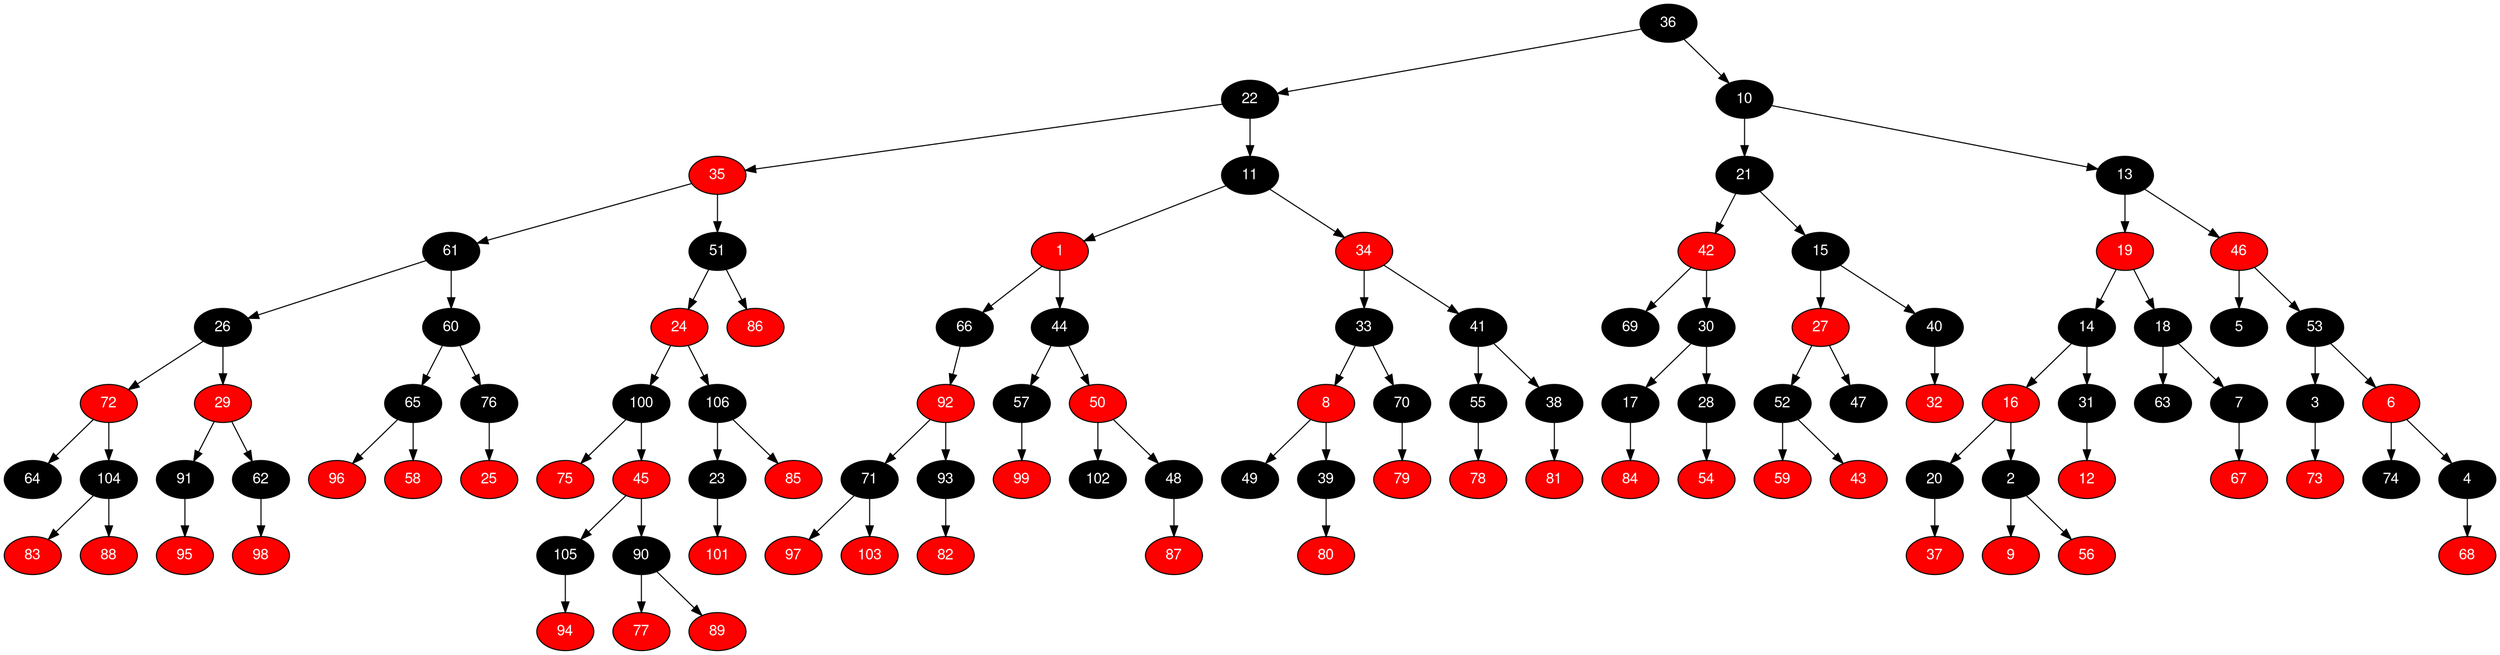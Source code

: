 digraph RB_Teste {
	node [fontname="Helvetica,Arial,sans-serif" style="filled"]
	edge [fontname="Helvetica,Arial,sans-serif" color="black"]

	{
		node [fillcolor=" black" fontcolor=" white"] 36 
		node [fillcolor=" black" fontcolor=" white"] 22 
		node [fillcolor=" red" fontcolor=" white"] 35 
		node [fillcolor=" black" fontcolor=" white"] 61 
		node [fillcolor=" black" fontcolor=" white"] 26 
		node [fillcolor=" red" fontcolor=" white"] 72 
		node [fillcolor=" black" fontcolor=" white"] 64 
		node [fillcolor=" black" fontcolor=" white"] 104 
		node [fillcolor=" red" fontcolor=" white"] 83 
		node [fillcolor=" red" fontcolor=" white"] 88 
		node [fillcolor=" red" fontcolor=" white"] 29 
		node [fillcolor=" black" fontcolor=" white"] 91 
		node [fillcolor=" red" fontcolor=" white"] 95 
		node [fillcolor=" black" fontcolor=" white"] 62 
		node [fillcolor=" red" fontcolor=" white"] 98 
		node [fillcolor=" black" fontcolor=" white"] 60 
		node [fillcolor=" black" fontcolor=" white"] 65 
		node [fillcolor=" red" fontcolor=" white"] 96 
		node [fillcolor=" red" fontcolor=" white"] 58 
		node [fillcolor=" black" fontcolor=" white"] 76 
		node [fillcolor=" red" fontcolor=" white"] 25 
		node [fillcolor=" black" fontcolor=" white"] 51 
		node [fillcolor=" red" fontcolor=" white"] 24 
		node [fillcolor=" black" fontcolor=" white"] 100 
		node [fillcolor=" red" fontcolor=" white"] 75 
		node [fillcolor=" red" fontcolor=" white"] 45 
		node [fillcolor=" black" fontcolor=" white"] 105 
		node [fillcolor=" red" fontcolor=" white"] 94 
		node [fillcolor=" black" fontcolor=" white"] 90 
		node [fillcolor=" red" fontcolor=" white"] 77 
		node [fillcolor=" red" fontcolor=" white"] 89 
		node [fillcolor=" black" fontcolor=" white"] 106 
		node [fillcolor=" black" fontcolor=" white"] 23 
		node [fillcolor=" red" fontcolor=" white"] 101 
		node [fillcolor=" red" fontcolor=" white"] 85 
		node [fillcolor=" red" fontcolor=" white"] 86 
		node [fillcolor=" black" fontcolor=" white"] 11 
		node [fillcolor=" red" fontcolor=" white"] 1 
		node [fillcolor=" black" fontcolor=" white"] 66 
		node [fillcolor=" red" fontcolor=" white"] 92 
		node [fillcolor=" black" fontcolor=" white"] 71 
		node [fillcolor=" red" fontcolor=" white"] 97 
		node [fillcolor=" red" fontcolor=" white"] 103 
		node [fillcolor=" black" fontcolor=" white"] 93 
		node [fillcolor=" red" fontcolor=" white"] 82 
		node [fillcolor=" black" fontcolor=" white"] 44 
		node [fillcolor=" black" fontcolor=" white"] 57 
		node [fillcolor=" red" fontcolor=" white"] 99 
		node [fillcolor=" red" fontcolor=" white"] 50 
		node [fillcolor=" black" fontcolor=" white"] 102 
		node [fillcolor=" black" fontcolor=" white"] 48 
		node [fillcolor=" red" fontcolor=" white"] 87 
		node [fillcolor=" red" fontcolor=" white"] 34 
		node [fillcolor=" black" fontcolor=" white"] 33 
		node [fillcolor=" red" fontcolor=" white"] 8 
		node [fillcolor=" black" fontcolor=" white"] 49 
		node [fillcolor=" black" fontcolor=" white"] 39 
		node [fillcolor=" red" fontcolor=" white"] 80 
		node [fillcolor=" black" fontcolor=" white"] 70 
		node [fillcolor=" red" fontcolor=" white"] 79 
		node [fillcolor=" black" fontcolor=" white"] 41 
		node [fillcolor=" black" fontcolor=" white"] 55 
		node [fillcolor=" red" fontcolor=" white"] 78 
		node [fillcolor=" black" fontcolor=" white"] 38 
		node [fillcolor=" red" fontcolor=" white"] 81 
		node [fillcolor=" black" fontcolor=" white"] 10 
		node [fillcolor=" black" fontcolor=" white"] 21 
		node [fillcolor=" red" fontcolor=" white"] 42 
		node [fillcolor=" black" fontcolor=" white"] 69 
		node [fillcolor=" black" fontcolor=" white"] 30 
		node [fillcolor=" black" fontcolor=" white"] 17 
		node [fillcolor=" red" fontcolor=" white"] 84 
		node [fillcolor=" black" fontcolor=" white"] 28 
		node [fillcolor=" red" fontcolor=" white"] 54 
		node [fillcolor=" black" fontcolor=" white"] 15 
		node [fillcolor=" red" fontcolor=" white"] 27 
		node [fillcolor=" black" fontcolor=" white"] 52 
		node [fillcolor=" red" fontcolor=" white"] 59 
		node [fillcolor=" red" fontcolor=" white"] 43 
		node [fillcolor=" black" fontcolor=" white"] 47 
		node [fillcolor=" black" fontcolor=" white"] 40 
		node [fillcolor=" red" fontcolor=" white"] 32 
		node [fillcolor=" black" fontcolor=" white"] 13 
		node [fillcolor=" red" fontcolor=" white"] 19 
		node [fillcolor=" black" fontcolor=" white"] 14 
		node [fillcolor=" red" fontcolor=" white"] 16 
		node [fillcolor=" black" fontcolor=" white"] 20 
		node [fillcolor=" red" fontcolor=" white"] 37 
		node [fillcolor=" black" fontcolor=" white"] 2 
		node [fillcolor=" red" fontcolor=" white"] 9 
		node [fillcolor=" red" fontcolor=" white"] 56 
		node [fillcolor=" black" fontcolor=" white"] 31 
		node [fillcolor=" red" fontcolor=" white"] 12 
		node [fillcolor=" black" fontcolor=" white"] 18 
		node [fillcolor=" black" fontcolor=" white"] 63 
		node [fillcolor=" black" fontcolor=" white"] 7 
		node [fillcolor=" red" fontcolor=" white"] 67 
		node [fillcolor=" red" fontcolor=" white"] 46 
		node [fillcolor=" black" fontcolor=" white"] 5 
		node [fillcolor=" black" fontcolor=" white"] 53 
		node [fillcolor=" black" fontcolor=" white"] 3 
		node [fillcolor=" red" fontcolor=" white"] 73 
		node [fillcolor=" red" fontcolor=" white"] 6 
		node [fillcolor=" black" fontcolor=" white"] 74 
		node [fillcolor=" black" fontcolor=" white"] 4 
		node [fillcolor=" red" fontcolor=" white"] 68 
	}

	36 -> 22 
	36 -> 10 
	22 -> 35 
	22 -> 11 
	35 -> 61 
	35 -> 51 
	61 -> 26 
	61 -> 60 
	26 -> 72 
	26 -> 29 
	72 -> 64 
	72 -> 104 
	104 -> 83 
	104 -> 88 
	29 -> 91 
	29 -> 62 
	91 -> 95 
	62 -> 98 
	60 -> 65 
	60 -> 76 
	65 -> 96 
	65 -> 58 
	76 -> 25 
	51 -> 24 
	51 -> 86 
	24 -> 100 
	24 -> 106 
	100 -> 75 
	100 -> 45 
	45 -> 105 
	45 -> 90 
	105 -> 94 
	90 -> 77 
	90 -> 89 
	106 -> 23 
	106 -> 85 
	23 -> 101 
	11 -> 1 
	11 -> 34 
	1 -> 66 
	1 -> 44 
	66 -> 92 
	92 -> 71 
	92 -> 93 
	71 -> 97 
	71 -> 103 
	93 -> 82 
	44 -> 57 
	44 -> 50 
	57 -> 99 
	50 -> 102 
	50 -> 48 
	48 -> 87 
	34 -> 33 
	34 -> 41 
	33 -> 8 
	33 -> 70 
	8 -> 49 
	8 -> 39 
	39 -> 80 
	70 -> 79 
	41 -> 55 
	41 -> 38 
	55 -> 78 
	38 -> 81 
	10 -> 21 
	10 -> 13 
	21 -> 42 
	21 -> 15 
	42 -> 69 
	42 -> 30 
	30 -> 17 
	30 -> 28 
	17 -> 84 
	28 -> 54 
	15 -> 27 
	15 -> 40 
	27 -> 52 
	27 -> 47 
	52 -> 59 
	52 -> 43 
	40 -> 32 
	13 -> 19 
	13 -> 46 
	19 -> 14 
	19 -> 18 
	14 -> 16 
	14 -> 31 
	16 -> 20 
	16 -> 2 
	20 -> 37 
	2 -> 9 
	2 -> 56 
	31 -> 12 
	18 -> 63 
	18 -> 7 
	7 -> 67 
	46 -> 5 
	46 -> 53 
	53 -> 3 
	53 -> 6 
	3 -> 73 
	6 -> 74 
	6 -> 4 
	4 -> 68 
}
